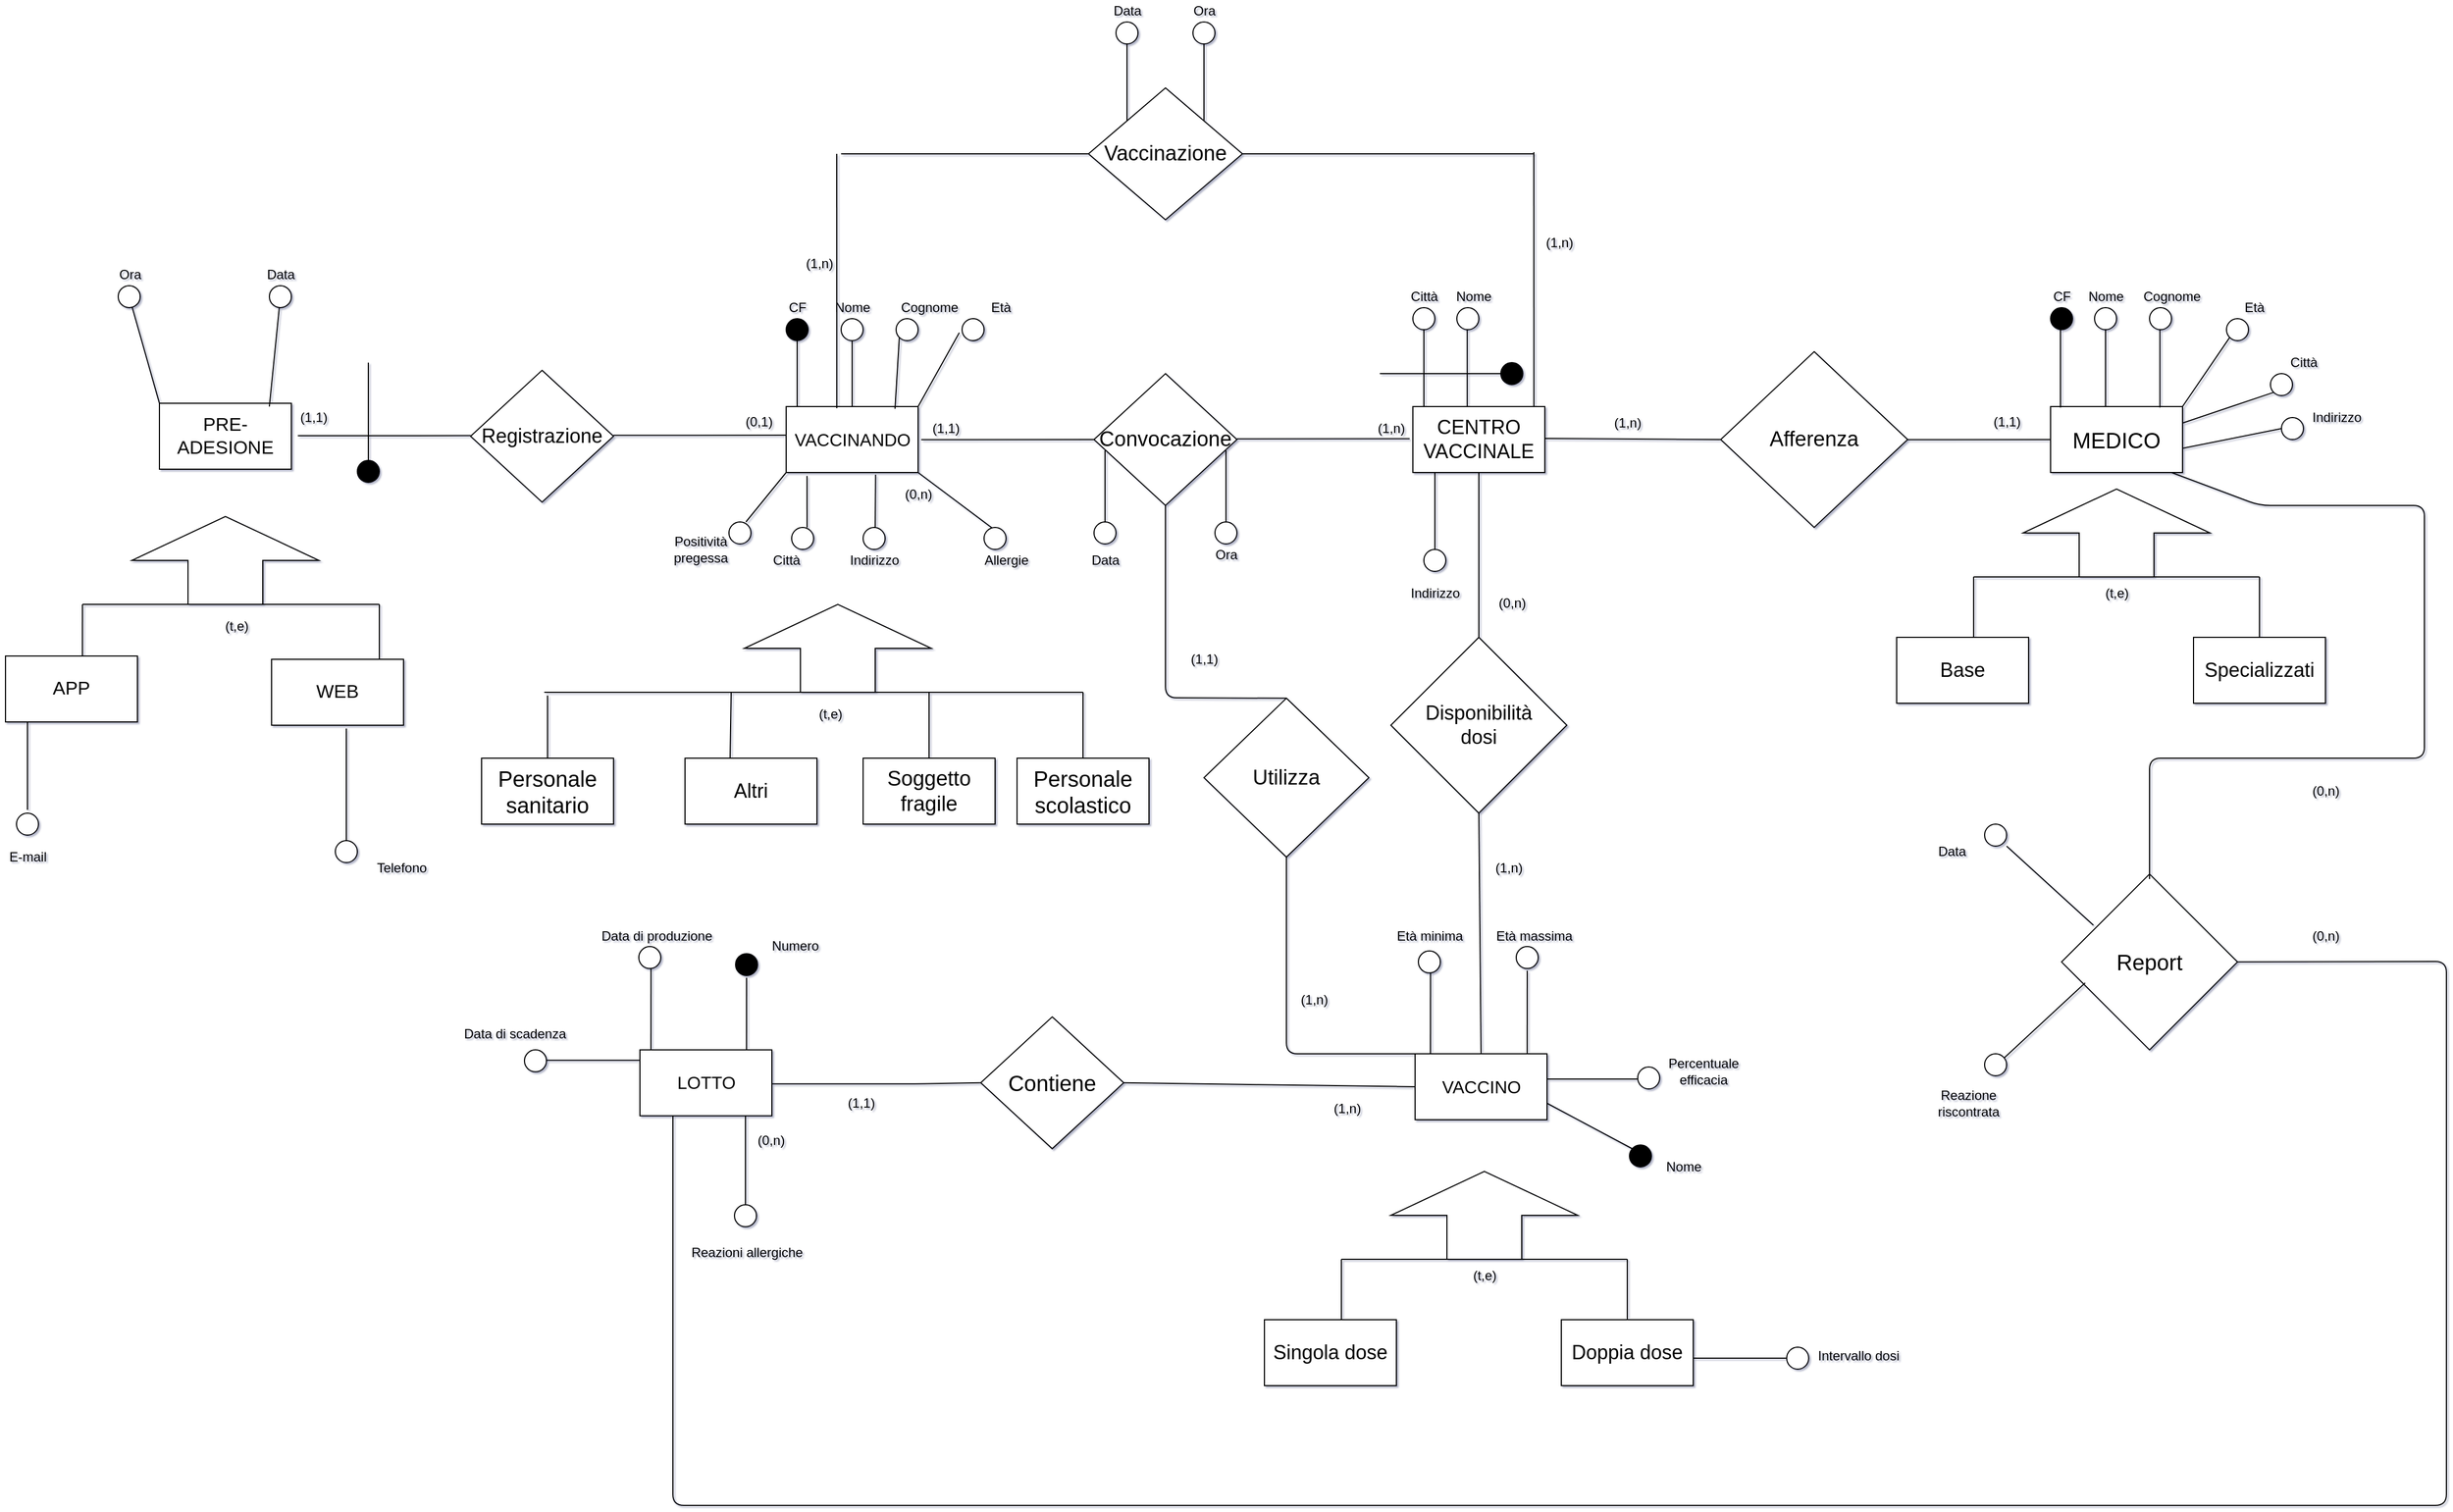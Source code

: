 <mxfile version="14.9.8" type="github">
  <diagram id="3u40vcGfyuTVciJH6JJ8" name="Page-1">
    <mxGraphModel dx="2136" dy="1320" grid="1" gridSize="10" guides="1" tooltips="1" connect="1" arrows="1" fold="1" page="0" pageScale="1" pageWidth="1100" pageHeight="850" math="0" shadow="1">
      <root>
        <mxCell id="0" />
        <mxCell id="1" parent="0" />
        <mxCell id="E-p27HLasORwlTllJsZY-1" value="" style="rounded=0;whiteSpace=wrap;html=1;" parent="1" vertex="1">
          <mxGeometry x="510" y="340" width="120" height="60" as="geometry" />
        </mxCell>
        <mxCell id="E-p27HLasORwlTllJsZY-2" value="VACCINANDO" style="text;html=1;resizable=0;autosize=1;align=center;verticalAlign=middle;points=[];fillColor=none;strokeColor=none;rounded=0;fontSize=16;" parent="1" vertex="1">
          <mxGeometry x="510" y="360" width="120" height="20" as="geometry" />
        </mxCell>
        <mxCell id="0F26rQ8Cb6kZ93_CO29N-5" value="" style="ellipse;whiteSpace=wrap;html=1;aspect=fixed;strokeWidth=1;fillColor=#000000;" parent="1" vertex="1">
          <mxGeometry x="510" y="260" width="20" height="20" as="geometry" />
        </mxCell>
        <mxCell id="0F26rQ8Cb6kZ93_CO29N-6" value="" style="endArrow=none;html=1;" parent="1" edge="1">
          <mxGeometry width="50" height="50" relative="1" as="geometry">
            <mxPoint x="520" y="340" as="sourcePoint" />
            <mxPoint x="520" y="280" as="targetPoint" />
          </mxGeometry>
        </mxCell>
        <mxCell id="0F26rQ8Cb6kZ93_CO29N-8" value="&lt;div&gt;CF&lt;/div&gt;" style="text;html=1;align=center;verticalAlign=middle;resizable=0;points=[];autosize=1;strokeColor=none;" parent="1" vertex="1">
          <mxGeometry x="505" y="240" width="30" height="20" as="geometry" />
        </mxCell>
        <mxCell id="0F26rQ8Cb6kZ93_CO29N-9" value="" style="ellipse;whiteSpace=wrap;html=1;aspect=fixed;strokeWidth=1;" parent="1" vertex="1">
          <mxGeometry x="560" y="260" width="20" height="20" as="geometry" />
        </mxCell>
        <mxCell id="0F26rQ8Cb6kZ93_CO29N-10" value="" style="endArrow=none;html=1;entryX=0.5;entryY=1;entryDx=0;entryDy=0;exitX=0.5;exitY=0;exitDx=0;exitDy=0;" parent="1" source="E-p27HLasORwlTllJsZY-1" target="0F26rQ8Cb6kZ93_CO29N-9" edge="1">
          <mxGeometry width="50" height="50" relative="1" as="geometry">
            <mxPoint x="920" y="430" as="sourcePoint" />
            <mxPoint x="970" y="380" as="targetPoint" />
          </mxGeometry>
        </mxCell>
        <mxCell id="0F26rQ8Cb6kZ93_CO29N-11" value="Nome" style="text;html=1;align=center;verticalAlign=middle;resizable=0;points=[];autosize=1;strokeColor=none;" parent="1" vertex="1">
          <mxGeometry x="545" y="240" width="50" height="20" as="geometry" />
        </mxCell>
        <mxCell id="0F26rQ8Cb6kZ93_CO29N-13" value="" style="ellipse;whiteSpace=wrap;html=1;aspect=fixed;strokeWidth=1;" parent="1" vertex="1">
          <mxGeometry x="610" y="260" width="20" height="20" as="geometry" />
        </mxCell>
        <mxCell id="0F26rQ8Cb6kZ93_CO29N-14" value="" style="ellipse;whiteSpace=wrap;html=1;aspect=fixed;strokeWidth=1;" parent="1" vertex="1">
          <mxGeometry x="670" y="260" width="20" height="20" as="geometry" />
        </mxCell>
        <mxCell id="0F26rQ8Cb6kZ93_CO29N-15" value="" style="endArrow=none;html=1;entryX=0;entryY=1;entryDx=0;entryDy=0;exitX=0.825;exitY=0.033;exitDx=0;exitDy=0;exitPerimeter=0;" parent="1" source="E-p27HLasORwlTllJsZY-1" target="0F26rQ8Cb6kZ93_CO29N-13" edge="1">
          <mxGeometry width="50" height="50" relative="1" as="geometry">
            <mxPoint x="580" y="350" as="sourcePoint" />
            <mxPoint x="580" y="290" as="targetPoint" />
            <Array as="points" />
          </mxGeometry>
        </mxCell>
        <mxCell id="0F26rQ8Cb6kZ93_CO29N-16" value="" style="endArrow=none;html=1;exitX=1.021;exitY=-0.135;exitDx=0;exitDy=0;exitPerimeter=0;" parent="1" edge="1">
          <mxGeometry width="50" height="50" relative="1" as="geometry">
            <mxPoint x="630" y="340.0" as="sourcePoint" />
            <mxPoint x="667.48" y="272.7" as="targetPoint" />
          </mxGeometry>
        </mxCell>
        <mxCell id="0F26rQ8Cb6kZ93_CO29N-17" value="Cognome" style="text;html=1;align=center;verticalAlign=middle;resizable=0;points=[];autosize=1;strokeColor=none;" parent="1" vertex="1">
          <mxGeometry x="605" y="240" width="70" height="20" as="geometry" />
        </mxCell>
        <mxCell id="0F26rQ8Cb6kZ93_CO29N-18" value="Età" style="text;html=1;align=center;verticalAlign=middle;resizable=0;points=[];autosize=1;strokeColor=none;" parent="1" vertex="1">
          <mxGeometry x="690" y="240" width="30" height="20" as="geometry" />
        </mxCell>
        <mxCell id="0F26rQ8Cb6kZ93_CO29N-19" value="" style="endArrow=none;html=1;exitX=1;exitY=1;exitDx=0;exitDy=0;entryX=1;entryY=0.5;entryDx=0;entryDy=0;" parent="1" source="E-p27HLasORwlTllJsZY-1" target="0F26rQ8Cb6kZ93_CO29N-20" edge="1">
          <mxGeometry width="50" height="50" relative="1" as="geometry">
            <mxPoint x="642.52" y="367.3" as="sourcePoint" />
            <mxPoint x="700" y="400" as="targetPoint" />
          </mxGeometry>
        </mxCell>
        <mxCell id="0F26rQ8Cb6kZ93_CO29N-20" value="" style="ellipse;whiteSpace=wrap;html=1;aspect=fixed;strokeWidth=1;" parent="1" vertex="1">
          <mxGeometry x="690" y="450" width="20" height="20" as="geometry" />
        </mxCell>
        <mxCell id="0F26rQ8Cb6kZ93_CO29N-21" value="&lt;div&gt;Allergie&lt;/div&gt;" style="text;html=1;align=center;verticalAlign=middle;resizable=0;points=[];autosize=1;strokeColor=none;" parent="1" vertex="1">
          <mxGeometry x="680" y="470" width="60" height="20" as="geometry" />
        </mxCell>
        <mxCell id="0F26rQ8Cb6kZ93_CO29N-22" value="(0,n)" style="text;html=1;align=center;verticalAlign=middle;resizable=0;points=[];autosize=1;strokeColor=none;" parent="1" vertex="1">
          <mxGeometry x="610" y="410" width="40" height="20" as="geometry" />
        </mxCell>
        <mxCell id="0F26rQ8Cb6kZ93_CO29N-24" value="" style="endArrow=none;html=1;exitX=0.678;exitY=1.033;exitDx=0;exitDy=0;exitPerimeter=0;" parent="1" source="E-p27HLasORwlTllJsZY-1" edge="1">
          <mxGeometry width="50" height="50" relative="1" as="geometry">
            <mxPoint x="640" y="410" as="sourcePoint" />
            <mxPoint x="591" y="450" as="targetPoint" />
          </mxGeometry>
        </mxCell>
        <mxCell id="0F26rQ8Cb6kZ93_CO29N-25" value="" style="endArrow=none;html=1;exitX=0.158;exitY=1.053;exitDx=0;exitDy=0;exitPerimeter=0;" parent="1" source="E-p27HLasORwlTllJsZY-1" edge="1">
          <mxGeometry width="50" height="50" relative="1" as="geometry">
            <mxPoint x="650" y="420" as="sourcePoint" />
            <mxPoint x="529" y="450" as="targetPoint" />
          </mxGeometry>
        </mxCell>
        <mxCell id="0F26rQ8Cb6kZ93_CO29N-26" value="" style="ellipse;whiteSpace=wrap;html=1;aspect=fixed;strokeWidth=1;" parent="1" vertex="1">
          <mxGeometry x="580" y="450" width="20" height="20" as="geometry" />
        </mxCell>
        <mxCell id="0F26rQ8Cb6kZ93_CO29N-27" value="" style="ellipse;whiteSpace=wrap;html=1;aspect=fixed;strokeWidth=1;" parent="1" vertex="1">
          <mxGeometry x="515" y="450" width="20" height="20" as="geometry" />
        </mxCell>
        <mxCell id="0F26rQ8Cb6kZ93_CO29N-28" value="Indirizzo" style="text;html=1;align=center;verticalAlign=middle;resizable=0;points=[];autosize=1;strokeColor=none;" parent="1" vertex="1">
          <mxGeometry x="560" y="470" width="60" height="20" as="geometry" />
        </mxCell>
        <mxCell id="0F26rQ8Cb6kZ93_CO29N-29" value="Città" style="text;html=1;align=center;verticalAlign=middle;resizable=0;points=[];autosize=1;strokeColor=none;" parent="1" vertex="1">
          <mxGeometry x="490" y="470" width="40" height="20" as="geometry" />
        </mxCell>
        <mxCell id="0F26rQ8Cb6kZ93_CO29N-31" value="" style="endArrow=none;html=1;exitX=1.024;exitY=0.507;exitDx=0;exitDy=0;exitPerimeter=0;" parent="1" source="E-p27HLasORwlTllJsZY-2" edge="1">
          <mxGeometry width="50" height="50" relative="1" as="geometry">
            <mxPoint x="850" y="480" as="sourcePoint" />
            <mxPoint x="790" y="370" as="targetPoint" />
          </mxGeometry>
        </mxCell>
        <mxCell id="0F26rQ8Cb6kZ93_CO29N-32" value="&lt;font style=&quot;font-size: 19px&quot;&gt;Convocazione&lt;/font&gt;" style="rhombus;whiteSpace=wrap;html=1;strokeWidth=1;fillColor=#FFFFFF;" parent="1" vertex="1">
          <mxGeometry x="790" y="310" width="130" height="120" as="geometry" />
        </mxCell>
        <mxCell id="0F26rQ8Cb6kZ93_CO29N-33" value="" style="endArrow=none;html=1;exitX=1.024;exitY=0.507;exitDx=0;exitDy=0;exitPerimeter=0;" parent="1" edge="1">
          <mxGeometry width="50" height="50" relative="1" as="geometry">
            <mxPoint x="920.0" y="369.43" as="sourcePoint" />
            <mxPoint x="1077.12" y="369.29" as="targetPoint" />
          </mxGeometry>
        </mxCell>
        <mxCell id="0F26rQ8Cb6kZ93_CO29N-34" value="&lt;font style=&quot;font-size: 18px&quot;&gt;CENTRO VACCINALE&lt;/font&gt;" style="rounded=0;whiteSpace=wrap;html=1;strokeWidth=1;fillColor=#FFFFFF;" parent="1" vertex="1">
          <mxGeometry x="1080" y="340" width="120" height="60" as="geometry" />
        </mxCell>
        <mxCell id="0F26rQ8Cb6kZ93_CO29N-39" value="" style="ellipse;whiteSpace=wrap;html=1;aspect=fixed;strokeWidth=1;" parent="1" vertex="1">
          <mxGeometry x="1080" y="250" width="20" height="20" as="geometry" />
        </mxCell>
        <mxCell id="0F26rQ8Cb6kZ93_CO29N-40" value="" style="ellipse;whiteSpace=wrap;html=1;aspect=fixed;strokeWidth=1;" parent="1" vertex="1">
          <mxGeometry x="1120" y="250" width="20" height="20" as="geometry" />
        </mxCell>
        <mxCell id="0F26rQ8Cb6kZ93_CO29N-41" value="" style="ellipse;whiteSpace=wrap;html=1;aspect=fixed;strokeWidth=1;" parent="1" vertex="1">
          <mxGeometry x="1090" y="470" width="20" height="20" as="geometry" />
        </mxCell>
        <mxCell id="0F26rQ8Cb6kZ93_CO29N-42" value="" style="endArrow=none;html=1;entryX=0;entryY=1;entryDx=0;entryDy=0;" parent="1" edge="1">
          <mxGeometry width="50" height="50" relative="1" as="geometry">
            <mxPoint x="1090" y="340" as="sourcePoint" />
            <mxPoint x="1089.999" y="270.001" as="targetPoint" />
            <Array as="points" />
          </mxGeometry>
        </mxCell>
        <mxCell id="0F26rQ8Cb6kZ93_CO29N-43" value="" style="endArrow=none;html=1;entryX=0;entryY=1;entryDx=0;entryDy=0;" parent="1" edge="1">
          <mxGeometry width="50" height="50" relative="1" as="geometry">
            <mxPoint x="1129.41" y="340" as="sourcePoint" />
            <mxPoint x="1129.409" y="270.001" as="targetPoint" />
            <Array as="points" />
          </mxGeometry>
        </mxCell>
        <mxCell id="0F26rQ8Cb6kZ93_CO29N-44" value="" style="endArrow=none;html=1;entryX=0;entryY=1;entryDx=0;entryDy=0;" parent="1" edge="1">
          <mxGeometry width="50" height="50" relative="1" as="geometry">
            <mxPoint x="1100" y="470" as="sourcePoint" />
            <mxPoint x="1099.999" y="400.001" as="targetPoint" />
            <Array as="points" />
          </mxGeometry>
        </mxCell>
        <mxCell id="0F26rQ8Cb6kZ93_CO29N-46" value="Città" style="text;html=1;align=center;verticalAlign=middle;resizable=0;points=[];autosize=1;strokeColor=none;" parent="1" vertex="1">
          <mxGeometry x="1070" y="230" width="40" height="20" as="geometry" />
        </mxCell>
        <mxCell id="0F26rQ8Cb6kZ93_CO29N-47" value="Nome" style="text;html=1;align=center;verticalAlign=middle;resizable=0;points=[];autosize=1;strokeColor=none;" parent="1" vertex="1">
          <mxGeometry x="1110" y="230" width="50" height="20" as="geometry" />
        </mxCell>
        <mxCell id="0F26rQ8Cb6kZ93_CO29N-48" value="" style="endArrow=none;html=1;" parent="1" edge="1">
          <mxGeometry width="50" height="50" relative="1" as="geometry">
            <mxPoint x="1160" y="310" as="sourcePoint" />
            <mxPoint x="1050" y="310" as="targetPoint" />
            <Array as="points" />
          </mxGeometry>
        </mxCell>
        <mxCell id="0F26rQ8Cb6kZ93_CO29N-51" value="" style="ellipse;whiteSpace=wrap;html=1;aspect=fixed;strokeWidth=1;fillColor=#000000;" parent="1" vertex="1">
          <mxGeometry x="1160" y="300" width="20" height="20" as="geometry" />
        </mxCell>
        <mxCell id="0F26rQ8Cb6kZ93_CO29N-52" value="(1,1)" style="text;html=1;align=center;verticalAlign=middle;resizable=0;points=[];autosize=1;strokeColor=none;" parent="1" vertex="1">
          <mxGeometry x="635" y="350" width="40" height="20" as="geometry" />
        </mxCell>
        <mxCell id="0F26rQ8Cb6kZ93_CO29N-53" value="(1,n)" style="text;html=1;align=center;verticalAlign=middle;resizable=0;points=[];autosize=1;strokeColor=none;" parent="1" vertex="1">
          <mxGeometry x="1040" y="350" width="40" height="20" as="geometry" />
        </mxCell>
        <mxCell id="0F26rQ8Cb6kZ93_CO29N-54" value="" style="endArrow=none;html=1;exitX=0.384;exitY=0.024;exitDx=0;exitDy=0;exitPerimeter=0;" parent="1" source="E-p27HLasORwlTllJsZY-1" edge="1">
          <mxGeometry width="50" height="50" relative="1" as="geometry">
            <mxPoint x="642.88" y="380.14" as="sourcePoint" />
            <mxPoint x="556" y="110" as="targetPoint" />
          </mxGeometry>
        </mxCell>
        <mxCell id="0F26rQ8Cb6kZ93_CO29N-55" value="" style="endArrow=none;html=1;exitX=0.384;exitY=0.024;exitDx=0;exitDy=0;exitPerimeter=0;" parent="1" edge="1">
          <mxGeometry width="50" height="50" relative="1" as="geometry">
            <mxPoint x="1190.08" y="340.0" as="sourcePoint" />
            <mxPoint x="1190" y="108.56" as="targetPoint" />
          </mxGeometry>
        </mxCell>
        <mxCell id="0F26rQ8Cb6kZ93_CO29N-56" value="" style="endArrow=none;html=1;exitX=0;exitY=0.5;exitDx=0;exitDy=0;" parent="1" source="0F26rQ8Cb6kZ93_CO29N-58" edge="1">
          <mxGeometry width="50" height="50" relative="1" as="geometry">
            <mxPoint x="780" y="110" as="sourcePoint" />
            <mxPoint x="560" y="110" as="targetPoint" />
          </mxGeometry>
        </mxCell>
        <mxCell id="0F26rQ8Cb6kZ93_CO29N-57" value="" style="endArrow=none;html=1;entryX=1;entryY=0.5;entryDx=0;entryDy=0;" parent="1" target="0F26rQ8Cb6kZ93_CO29N-58" edge="1">
          <mxGeometry width="50" height="50" relative="1" as="geometry">
            <mxPoint x="1190" y="110" as="sourcePoint" />
            <mxPoint x="950" y="110" as="targetPoint" />
          </mxGeometry>
        </mxCell>
        <mxCell id="0F26rQ8Cb6kZ93_CO29N-58" value="&lt;font style=&quot;font-size: 19px&quot;&gt;Vaccinazione&lt;/font&gt;" style="rhombus;whiteSpace=wrap;html=1;strokeWidth=1;fillColor=#FFFFFF;" parent="1" vertex="1">
          <mxGeometry x="785" y="50" width="140" height="120" as="geometry" />
        </mxCell>
        <mxCell id="0F26rQ8Cb6kZ93_CO29N-59" value="" style="endArrow=none;html=1;entryX=0;entryY=1;entryDx=0;entryDy=0;" parent="1" edge="1">
          <mxGeometry width="50" height="50" relative="1" as="geometry">
            <mxPoint x="820" y="80" as="sourcePoint" />
            <mxPoint x="819.999" y="10.001" as="targetPoint" />
            <Array as="points" />
          </mxGeometry>
        </mxCell>
        <mxCell id="0F26rQ8Cb6kZ93_CO29N-60" value="" style="endArrow=none;html=1;entryX=0;entryY=1;entryDx=0;entryDy=0;" parent="1" edge="1">
          <mxGeometry width="50" height="50" relative="1" as="geometry">
            <mxPoint x="890" y="80" as="sourcePoint" />
            <mxPoint x="889.999" y="10.001" as="targetPoint" />
            <Array as="points" />
          </mxGeometry>
        </mxCell>
        <mxCell id="0F26rQ8Cb6kZ93_CO29N-61" value="" style="endArrow=none;html=1;entryX=0;entryY=1;entryDx=0;entryDy=0;" parent="1" edge="1">
          <mxGeometry width="50" height="50" relative="1" as="geometry">
            <mxPoint x="800" y="450" as="sourcePoint" />
            <mxPoint x="799.999" y="380.001" as="targetPoint" />
            <Array as="points" />
          </mxGeometry>
        </mxCell>
        <mxCell id="0F26rQ8Cb6kZ93_CO29N-62" value="" style="endArrow=none;html=1;entryX=0;entryY=1;entryDx=0;entryDy=0;" parent="1" edge="1">
          <mxGeometry width="50" height="50" relative="1" as="geometry">
            <mxPoint x="910" y="450" as="sourcePoint" />
            <mxPoint x="909.999" y="380.001" as="targetPoint" />
            <Array as="points" />
          </mxGeometry>
        </mxCell>
        <mxCell id="0F26rQ8Cb6kZ93_CO29N-64" value="" style="endArrow=none;html=1;entryX=0.5;entryY=0;entryDx=0;entryDy=0;exitX=0.5;exitY=1;exitDx=0;exitDy=0;" parent="1" edge="1" target="0Q5PdKXwOWHh8v9eNKcm-1" source="0F26rQ8Cb6kZ93_CO29N-32">
          <mxGeometry width="50" height="50" relative="1" as="geometry">
            <mxPoint x="860" y="420" as="sourcePoint" />
            <mxPoint x="860" y="610" as="targetPoint" />
            <Array as="points">
              <mxPoint x="855" y="605" />
            </Array>
          </mxGeometry>
        </mxCell>
        <mxCell id="0F26rQ8Cb6kZ93_CO29N-66" value="" style="ellipse;whiteSpace=wrap;html=1;aspect=fixed;strokeWidth=1;" parent="1" vertex="1">
          <mxGeometry x="880" y="-10" width="20" height="20" as="geometry" />
        </mxCell>
        <mxCell id="0F26rQ8Cb6kZ93_CO29N-67" value="" style="ellipse;whiteSpace=wrap;html=1;aspect=fixed;strokeWidth=1;" parent="1" vertex="1">
          <mxGeometry x="810" y="-10" width="20" height="20" as="geometry" />
        </mxCell>
        <mxCell id="0F26rQ8Cb6kZ93_CO29N-69" value="" style="ellipse;whiteSpace=wrap;html=1;aspect=fixed;strokeWidth=1;" parent="1" vertex="1">
          <mxGeometry x="900" y="445" width="20" height="20" as="geometry" />
        </mxCell>
        <mxCell id="0F26rQ8Cb6kZ93_CO29N-70" value="" style="ellipse;whiteSpace=wrap;html=1;aspect=fixed;strokeWidth=1;" parent="1" vertex="1">
          <mxGeometry x="790" y="445" width="20" height="20" as="geometry" />
        </mxCell>
        <mxCell id="0F26rQ8Cb6kZ93_CO29N-71" value="Data" style="text;html=1;align=center;verticalAlign=middle;resizable=0;points=[];autosize=1;strokeColor=none;" parent="1" vertex="1">
          <mxGeometry x="800" y="-30" width="40" height="20" as="geometry" />
        </mxCell>
        <mxCell id="0F26rQ8Cb6kZ93_CO29N-72" value="Data" style="text;html=1;align=center;verticalAlign=middle;resizable=0;points=[];autosize=1;strokeColor=none;" parent="1" vertex="1">
          <mxGeometry x="780" y="470" width="40" height="20" as="geometry" />
        </mxCell>
        <mxCell id="0F26rQ8Cb6kZ93_CO29N-73" value="Ora" style="text;html=1;align=center;verticalAlign=middle;resizable=0;points=[];autosize=1;strokeColor=none;" parent="1" vertex="1">
          <mxGeometry x="890" y="465" width="40" height="20" as="geometry" />
        </mxCell>
        <mxCell id="0F26rQ8Cb6kZ93_CO29N-75" value="Ora" style="text;html=1;align=center;verticalAlign=middle;resizable=0;points=[];autosize=1;strokeColor=none;" parent="1" vertex="1">
          <mxGeometry x="870" y="-30" width="40" height="20" as="geometry" />
        </mxCell>
        <mxCell id="0F26rQ8Cb6kZ93_CO29N-76" value="Indirizzo" style="text;html=1;align=center;verticalAlign=middle;resizable=0;points=[];autosize=1;strokeColor=none;" parent="1" vertex="1">
          <mxGeometry x="1070" y="500" width="60" height="20" as="geometry" />
        </mxCell>
        <mxCell id="0F26rQ8Cb6kZ93_CO29N-77" value="" style="endArrow=none;html=1;exitX=1.024;exitY=0.507;exitDx=0;exitDy=0;exitPerimeter=0;entryX=0;entryY=0.5;entryDx=0;entryDy=0;" parent="1" target="0F26rQ8Cb6kZ93_CO29N-79" edge="1">
          <mxGeometry width="50" height="50" relative="1" as="geometry">
            <mxPoint x="1200" y="368.96" as="sourcePoint" />
            <mxPoint x="1357.12" y="368.82" as="targetPoint" />
          </mxGeometry>
        </mxCell>
        <mxCell id="0F26rQ8Cb6kZ93_CO29N-78" value="&lt;div style=&quot;font-size: 18px&quot;&gt;&lt;font style=&quot;font-size: 18px&quot;&gt;Disponibilità &lt;br&gt;&lt;/font&gt;&lt;/div&gt;&lt;div style=&quot;font-size: 18px&quot;&gt;&lt;font style=&quot;font-size: 18px&quot;&gt;dosi&lt;/font&gt;&lt;/div&gt;" style="rhombus;whiteSpace=wrap;html=1;strokeWidth=1;fillColor=#FFFFFF;" parent="1" vertex="1">
          <mxGeometry x="1060" y="550" width="160" height="160" as="geometry" />
        </mxCell>
        <mxCell id="0F26rQ8Cb6kZ93_CO29N-79" value="&lt;font style=&quot;font-size: 19px&quot;&gt;Afferenza&lt;/font&gt;" style="rhombus;whiteSpace=wrap;html=1;strokeWidth=1;fillColor=#FFFFFF;" parent="1" vertex="1">
          <mxGeometry x="1360" y="290" width="170" height="160" as="geometry" />
        </mxCell>
        <mxCell id="0F26rQ8Cb6kZ93_CO29N-80" value="" style="endArrow=none;html=1;exitX=1.024;exitY=0.507;exitDx=0;exitDy=0;exitPerimeter=0;" parent="1" edge="1">
          <mxGeometry width="50" height="50" relative="1" as="geometry">
            <mxPoint x="1530" y="370.14" as="sourcePoint" />
            <mxPoint x="1687.12" y="370.0" as="targetPoint" />
          </mxGeometry>
        </mxCell>
        <mxCell id="0F26rQ8Cb6kZ93_CO29N-81" value="&lt;blockquote style=&quot;font-size: 20px&quot;&gt;MEDICO&lt;/blockquote&gt;" style="whiteSpace=wrap;html=1;strokeWidth=1;fillColor=#FFFFFF;" parent="1" vertex="1">
          <mxGeometry x="1660" y="340" width="120" height="60" as="geometry" />
        </mxCell>
        <mxCell id="0F26rQ8Cb6kZ93_CO29N-82" value="" style="endArrow=none;html=1;exitX=0.075;exitY=0.014;exitDx=0;exitDy=0;exitPerimeter=0;" parent="1" source="0F26rQ8Cb6kZ93_CO29N-81" edge="1">
          <mxGeometry width="50" height="50" relative="1" as="geometry">
            <mxPoint x="1750" y="280" as="sourcePoint" />
            <mxPoint x="1669" y="270" as="targetPoint" />
            <Array as="points" />
          </mxGeometry>
        </mxCell>
        <mxCell id="0F26rQ8Cb6kZ93_CO29N-83" value="" style="ellipse;whiteSpace=wrap;html=1;aspect=fixed;strokeWidth=1;fillColor=#000000;" parent="1" vertex="1">
          <mxGeometry x="1660" y="250" width="20" height="20" as="geometry" />
        </mxCell>
        <mxCell id="0F26rQ8Cb6kZ93_CO29N-84" value="CF" style="text;html=1;align=center;verticalAlign=middle;resizable=0;points=[];autosize=1;strokeColor=none;" parent="1" vertex="1">
          <mxGeometry x="1655" y="230" width="30" height="20" as="geometry" />
        </mxCell>
        <mxCell id="0F26rQ8Cb6kZ93_CO29N-85" value="" style="endArrow=none;html=1;exitX=0.075;exitY=0.014;exitDx=0;exitDy=0;exitPerimeter=0;" parent="1" edge="1">
          <mxGeometry width="50" height="50" relative="1" as="geometry">
            <mxPoint x="1710" y="340.0" as="sourcePoint" />
            <mxPoint x="1710" y="269.16" as="targetPoint" />
            <Array as="points" />
          </mxGeometry>
        </mxCell>
        <mxCell id="0F26rQ8Cb6kZ93_CO29N-87" value="" style="ellipse;whiteSpace=wrap;html=1;aspect=fixed;strokeWidth=1;" parent="1" vertex="1">
          <mxGeometry x="1700" y="250" width="20" height="20" as="geometry" />
        </mxCell>
        <mxCell id="0F26rQ8Cb6kZ93_CO29N-88" value="" style="ellipse;whiteSpace=wrap;html=1;aspect=fixed;strokeWidth=1;" parent="1" vertex="1">
          <mxGeometry x="1750" y="250" width="20" height="20" as="geometry" />
        </mxCell>
        <mxCell id="0F26rQ8Cb6kZ93_CO29N-89" value="" style="ellipse;whiteSpace=wrap;html=1;aspect=fixed;strokeWidth=1;" parent="1" vertex="1">
          <mxGeometry x="1820" y="260" width="20" height="20" as="geometry" />
        </mxCell>
        <mxCell id="0F26rQ8Cb6kZ93_CO29N-90" value="" style="ellipse;whiteSpace=wrap;html=1;aspect=fixed;strokeWidth=1;" parent="1" vertex="1">
          <mxGeometry x="1860" y="310" width="20" height="20" as="geometry" />
        </mxCell>
        <mxCell id="0F26rQ8Cb6kZ93_CO29N-91" value="" style="ellipse;whiteSpace=wrap;html=1;aspect=fixed;strokeWidth=1;" parent="1" vertex="1">
          <mxGeometry x="1870" y="350" width="20" height="20" as="geometry" />
        </mxCell>
        <mxCell id="0F26rQ8Cb6kZ93_CO29N-92" value="" style="endArrow=none;html=1;exitX=0.075;exitY=0.014;exitDx=0;exitDy=0;exitPerimeter=0;" parent="1" edge="1">
          <mxGeometry width="50" height="50" relative="1" as="geometry">
            <mxPoint x="1759.41" y="340.84" as="sourcePoint" />
            <mxPoint x="1759.41" y="270.0" as="targetPoint" />
            <Array as="points" />
          </mxGeometry>
        </mxCell>
        <mxCell id="0F26rQ8Cb6kZ93_CO29N-93" value="" style="endArrow=none;html=1;exitX=1;exitY=0;exitDx=0;exitDy=0;entryX=0;entryY=1;entryDx=0;entryDy=0;" parent="1" source="0F26rQ8Cb6kZ93_CO29N-81" target="0F26rQ8Cb6kZ93_CO29N-89" edge="1">
          <mxGeometry width="50" height="50" relative="1" as="geometry">
            <mxPoint x="1730" y="360" as="sourcePoint" />
            <mxPoint x="1730" y="289.16" as="targetPoint" />
            <Array as="points" />
          </mxGeometry>
        </mxCell>
        <mxCell id="0F26rQ8Cb6kZ93_CO29N-94" value="" style="endArrow=none;html=1;exitX=1;exitY=0.25;exitDx=0;exitDy=0;entryX=0;entryY=1;entryDx=0;entryDy=0;" parent="1" source="0F26rQ8Cb6kZ93_CO29N-81" target="0F26rQ8Cb6kZ93_CO29N-90" edge="1">
          <mxGeometry width="50" height="50" relative="1" as="geometry">
            <mxPoint x="1740" y="370" as="sourcePoint" />
            <mxPoint x="1740" y="299.16" as="targetPoint" />
            <Array as="points" />
          </mxGeometry>
        </mxCell>
        <mxCell id="0F26rQ8Cb6kZ93_CO29N-95" value="" style="endArrow=none;html=1;entryX=0;entryY=0.5;entryDx=0;entryDy=0;" parent="1" target="0F26rQ8Cb6kZ93_CO29N-91" edge="1">
          <mxGeometry width="50" height="50" relative="1" as="geometry">
            <mxPoint x="1780" y="378" as="sourcePoint" />
            <mxPoint x="1750" y="309.16" as="targetPoint" />
            <Array as="points" />
          </mxGeometry>
        </mxCell>
        <mxCell id="0F26rQ8Cb6kZ93_CO29N-97" value="Nome" style="text;html=1;align=center;verticalAlign=middle;resizable=0;points=[];autosize=1;strokeColor=none;" parent="1" vertex="1">
          <mxGeometry x="1685" y="230" width="50" height="20" as="geometry" />
        </mxCell>
        <mxCell id="0F26rQ8Cb6kZ93_CO29N-98" value="Cognome" style="text;html=1;align=center;verticalAlign=middle;resizable=0;points=[];autosize=1;strokeColor=none;" parent="1" vertex="1">
          <mxGeometry x="1735" y="230" width="70" height="20" as="geometry" />
        </mxCell>
        <mxCell id="0F26rQ8Cb6kZ93_CO29N-99" value="Età" style="text;html=1;align=center;verticalAlign=middle;resizable=0;points=[];autosize=1;strokeColor=none;" parent="1" vertex="1">
          <mxGeometry x="1830" y="240" width="30" height="20" as="geometry" />
        </mxCell>
        <mxCell id="0F26rQ8Cb6kZ93_CO29N-101" value="Città" style="text;html=1;align=center;verticalAlign=middle;resizable=0;points=[];autosize=1;strokeColor=none;" parent="1" vertex="1">
          <mxGeometry x="1870" y="290" width="40" height="20" as="geometry" />
        </mxCell>
        <mxCell id="0F26rQ8Cb6kZ93_CO29N-102" value="Indirizzo" style="text;html=1;align=center;verticalAlign=middle;resizable=0;points=[];autosize=1;strokeColor=none;" parent="1" vertex="1">
          <mxGeometry x="1890" y="340" width="60" height="20" as="geometry" />
        </mxCell>
        <mxCell id="0F26rQ8Cb6kZ93_CO29N-104" value="" style="html=1;shadow=0;dashed=0;align=center;verticalAlign=middle;shape=mxgraph.arrows2.arrow;dy=0.6;dx=40;direction=north;notch=0;strokeWidth=1;fillColor=#FFFFFF;" parent="1" vertex="1">
          <mxGeometry x="1635" y="415" width="170" height="80" as="geometry" />
        </mxCell>
        <mxCell id="0F26rQ8Cb6kZ93_CO29N-105" value="(t,e)" style="text;html=1;align=center;verticalAlign=middle;resizable=0;points=[];autosize=1;strokeColor=none;" parent="1" vertex="1">
          <mxGeometry x="1700" y="500" width="40" height="20" as="geometry" />
        </mxCell>
        <mxCell id="0F26rQ8Cb6kZ93_CO29N-106" value="" style="endArrow=none;html=1;" parent="1" edge="1">
          <mxGeometry width="50" height="50" relative="1" as="geometry">
            <mxPoint x="1590" y="495" as="sourcePoint" />
            <mxPoint x="1850" y="495" as="targetPoint" />
          </mxGeometry>
        </mxCell>
        <mxCell id="0F26rQ8Cb6kZ93_CO29N-107" value="" style="endArrow=none;html=1;" parent="1" edge="1">
          <mxGeometry width="50" height="50" relative="1" as="geometry">
            <mxPoint x="1590" y="570" as="sourcePoint" />
            <mxPoint x="1590" y="495" as="targetPoint" />
          </mxGeometry>
        </mxCell>
        <mxCell id="0F26rQ8Cb6kZ93_CO29N-108" value="" style="endArrow=none;html=1;" parent="1" edge="1">
          <mxGeometry width="50" height="50" relative="1" as="geometry">
            <mxPoint x="1850" y="580" as="sourcePoint" />
            <mxPoint x="1850" y="495" as="targetPoint" />
          </mxGeometry>
        </mxCell>
        <mxCell id="0F26rQ8Cb6kZ93_CO29N-109" value="&lt;font style=&quot;font-size: 18px&quot;&gt;Base&lt;/font&gt;" style="whiteSpace=wrap;html=1;strokeWidth=1;fillColor=#FFFFFF;" parent="1" vertex="1">
          <mxGeometry x="1520" y="550" width="120" height="60" as="geometry" />
        </mxCell>
        <mxCell id="0F26rQ8Cb6kZ93_CO29N-110" value="&lt;font style=&quot;font-size: 18px&quot;&gt;Specializzati&lt;/font&gt;" style="whiteSpace=wrap;html=1;strokeWidth=1;fillColor=#FFFFFF;" parent="1" vertex="1">
          <mxGeometry x="1790" y="550" width="120" height="60" as="geometry" />
        </mxCell>
        <mxCell id="0F26rQ8Cb6kZ93_CO29N-111" value="" style="endArrow=none;html=1;exitX=0.5;exitY=1;exitDx=0;exitDy=0;entryX=0.5;entryY=0;entryDx=0;entryDy=0;" parent="1" source="0F26rQ8Cb6kZ93_CO29N-34" target="0F26rQ8Cb6kZ93_CO29N-78" edge="1">
          <mxGeometry width="50" height="50" relative="1" as="geometry">
            <mxPoint x="1150" y="479.55" as="sourcePoint" />
            <mxPoint x="1307.12" y="479.41" as="targetPoint" />
          </mxGeometry>
        </mxCell>
        <mxCell id="0F26rQ8Cb6kZ93_CO29N-112" value="" style="endArrow=none;html=1;exitX=0.5;exitY=1;exitDx=0;exitDy=0;entryX=0.5;entryY=0;entryDx=0;entryDy=0;" parent="1" target="0F26rQ8Cb6kZ93_CO29N-166" edge="1">
          <mxGeometry width="50" height="50" relative="1" as="geometry">
            <mxPoint x="1140" y="710" as="sourcePoint" />
            <mxPoint x="1140" y="860" as="targetPoint" />
          </mxGeometry>
        </mxCell>
        <mxCell id="0F26rQ8Cb6kZ93_CO29N-114" value="" style="html=1;shadow=0;dashed=0;align=center;verticalAlign=middle;shape=mxgraph.arrows2.arrow;dy=0.6;dx=40;direction=north;notch=0;strokeWidth=1;fillColor=#FFFFFF;" parent="1" vertex="1">
          <mxGeometry x="1060" y="1036" width="170" height="80" as="geometry" />
        </mxCell>
        <mxCell id="0F26rQ8Cb6kZ93_CO29N-115" value="(t,e)" style="text;html=1;align=center;verticalAlign=middle;resizable=0;points=[];autosize=1;strokeColor=none;" parent="1" vertex="1">
          <mxGeometry x="1125" y="1121" width="40" height="20" as="geometry" />
        </mxCell>
        <mxCell id="0F26rQ8Cb6kZ93_CO29N-116" value="" style="endArrow=none;html=1;" parent="1" edge="1">
          <mxGeometry width="50" height="50" relative="1" as="geometry">
            <mxPoint x="1015" y="1116" as="sourcePoint" />
            <mxPoint x="1275" y="1116" as="targetPoint" />
          </mxGeometry>
        </mxCell>
        <mxCell id="0F26rQ8Cb6kZ93_CO29N-117" value="" style="endArrow=none;html=1;" parent="1" edge="1">
          <mxGeometry width="50" height="50" relative="1" as="geometry">
            <mxPoint x="1015" y="1191" as="sourcePoint" />
            <mxPoint x="1015" y="1116" as="targetPoint" />
          </mxGeometry>
        </mxCell>
        <mxCell id="0F26rQ8Cb6kZ93_CO29N-118" value="" style="endArrow=none;html=1;" parent="1" edge="1">
          <mxGeometry width="50" height="50" relative="1" as="geometry">
            <mxPoint x="1275" y="1201" as="sourcePoint" />
            <mxPoint x="1275" y="1116" as="targetPoint" />
          </mxGeometry>
        </mxCell>
        <mxCell id="0F26rQ8Cb6kZ93_CO29N-119" value="&lt;font style=&quot;font-size: 18px&quot;&gt;Singola dose&lt;/font&gt;" style="whiteSpace=wrap;html=1;strokeWidth=1;fillColor=#FFFFFF;" parent="1" vertex="1">
          <mxGeometry x="945" y="1171" width="120" height="60" as="geometry" />
        </mxCell>
        <mxCell id="0F26rQ8Cb6kZ93_CO29N-120" value="&lt;font style=&quot;font-size: 18px&quot;&gt;Doppia dose&lt;/font&gt;" style="whiteSpace=wrap;html=1;strokeWidth=1;fillColor=#FFFFFF;" parent="1" vertex="1">
          <mxGeometry x="1215" y="1171" width="120" height="60" as="geometry" />
        </mxCell>
        <mxCell id="0F26rQ8Cb6kZ93_CO29N-121" value="" style="endArrow=none;html=1;" parent="1" edge="1">
          <mxGeometry width="50" height="50" relative="1" as="geometry">
            <mxPoint x="1335" y="1206" as="sourcePoint" />
            <mxPoint x="1420" y="1206" as="targetPoint" />
          </mxGeometry>
        </mxCell>
        <mxCell id="0F26rQ8Cb6kZ93_CO29N-122" value="" style="ellipse;whiteSpace=wrap;html=1;aspect=fixed;strokeWidth=1;" parent="1" vertex="1">
          <mxGeometry x="1420" y="1196" width="20" height="20" as="geometry" />
        </mxCell>
        <mxCell id="0F26rQ8Cb6kZ93_CO29N-123" value="&lt;div&gt;Intervallo dosi&lt;/div&gt;&lt;div&gt;&lt;br&gt;&lt;/div&gt;" style="text;html=1;align=center;verticalAlign=middle;resizable=0;points=[];autosize=1;strokeColor=none;" parent="1" vertex="1">
          <mxGeometry x="1440" y="1196" width="90" height="30" as="geometry" />
        </mxCell>
        <mxCell id="0F26rQ8Cb6kZ93_CO29N-124" value="(1,n)" style="text;html=1;align=center;verticalAlign=middle;resizable=0;points=[];autosize=1;strokeColor=none;" parent="1" vertex="1">
          <mxGeometry x="1257.5" y="346" width="35" height="18" as="geometry" />
        </mxCell>
        <mxCell id="0F26rQ8Cb6kZ93_CO29N-125" value="(0,n)" style="text;html=1;align=center;verticalAlign=middle;resizable=0;points=[];autosize=1;strokeColor=none;" parent="1" vertex="1">
          <mxGeometry x="1152" y="510" width="35" height="18" as="geometry" />
        </mxCell>
        <mxCell id="0F26rQ8Cb6kZ93_CO29N-126" value="(1,1)" style="text;html=1;align=center;verticalAlign=middle;resizable=0;points=[];autosize=1;strokeColor=none;" parent="1" vertex="1">
          <mxGeometry x="1600" y="344" width="40" height="20" as="geometry" />
        </mxCell>
        <mxCell id="0F26rQ8Cb6kZ93_CO29N-128" value="" style="endArrow=none;html=1;" parent="1" edge="1">
          <mxGeometry width="50" height="50" relative="1" as="geometry">
            <mxPoint x="1202" y="952" as="sourcePoint" />
            <mxPoint x="1287" y="952" as="targetPoint" />
          </mxGeometry>
        </mxCell>
        <mxCell id="0F26rQ8Cb6kZ93_CO29N-129" value="" style="endArrow=none;html=1;entryX=0.721;entryY=-0.003;entryDx=0;entryDy=0;entryPerimeter=0;" parent="1" edge="1">
          <mxGeometry width="50" height="50" relative="1" as="geometry">
            <mxPoint x="1184" y="853.42" as="sourcePoint" />
            <mxPoint x="1183.935" y="929.0" as="targetPoint" />
          </mxGeometry>
        </mxCell>
        <mxCell id="0F26rQ8Cb6kZ93_CO29N-130" value="" style="endArrow=none;html=1;entryX=0.721;entryY=-0.003;entryDx=0;entryDy=0;entryPerimeter=0;" parent="1" edge="1">
          <mxGeometry width="50" height="50" relative="1" as="geometry">
            <mxPoint x="1096.07" y="853.84" as="sourcePoint" />
            <mxPoint x="1096.005" y="929.42" as="targetPoint" />
          </mxGeometry>
        </mxCell>
        <mxCell id="0F26rQ8Cb6kZ93_CO29N-131" value="" style="ellipse;whiteSpace=wrap;html=1;aspect=fixed;strokeWidth=1;" parent="1" vertex="1">
          <mxGeometry x="1174" y="831.42" width="20" height="20" as="geometry" />
        </mxCell>
        <mxCell id="0F26rQ8Cb6kZ93_CO29N-133" value="" style="ellipse;whiteSpace=wrap;html=1;aspect=fixed;strokeWidth=1;" parent="1" vertex="1">
          <mxGeometry x="1085" y="835.42" width="20" height="20" as="geometry" />
        </mxCell>
        <mxCell id="0F26rQ8Cb6kZ93_CO29N-134" value="Età minima" style="text;html=1;align=center;verticalAlign=middle;resizable=0;points=[];autosize=1;strokeColor=none;" parent="1" vertex="1">
          <mxGeometry x="1060" y="813.42" width="70" height="18" as="geometry" />
        </mxCell>
        <mxCell id="0F26rQ8Cb6kZ93_CO29N-135" value="&lt;div&gt;Età massima&lt;/div&gt;&lt;div&gt;&lt;br&gt;&lt;/div&gt;" style="text;html=1;align=center;verticalAlign=middle;resizable=0;points=[];autosize=1;strokeColor=none;" parent="1" vertex="1">
          <mxGeometry x="1150" y="813.42" width="79" height="32" as="geometry" />
        </mxCell>
        <mxCell id="0F26rQ8Cb6kZ93_CO29N-136" value="" style="ellipse;whiteSpace=wrap;html=1;aspect=fixed;strokeWidth=1;" parent="1" vertex="1">
          <mxGeometry x="1284.5" y="941" width="20" height="20" as="geometry" />
        </mxCell>
        <mxCell id="0F26rQ8Cb6kZ93_CO29N-137" value="&lt;div&gt;Percentuale &lt;br&gt;&lt;/div&gt;&lt;div&gt;efficacia&lt;/div&gt;" style="text;html=1;align=center;verticalAlign=middle;resizable=0;points=[];autosize=1;strokeColor=none;" parent="1" vertex="1">
          <mxGeometry x="1306.5" y="929" width="74" height="32" as="geometry" />
        </mxCell>
        <mxCell id="0F26rQ8Cb6kZ93_CO29N-138" value="" style="endArrow=none;html=1;entryX=1;entryY=0.75;entryDx=0;entryDy=0;" parent="1" target="0F26rQ8Cb6kZ93_CO29N-166" edge="1">
          <mxGeometry width="50" height="50" relative="1" as="geometry">
            <mxPoint x="1290" y="1021" as="sourcePoint" />
            <mxPoint x="1382" y="1021.41" as="targetPoint" />
          </mxGeometry>
        </mxCell>
        <mxCell id="0F26rQ8Cb6kZ93_CO29N-139" value="" style="ellipse;whiteSpace=wrap;html=1;aspect=fixed;strokeWidth=1;fillColor=#000000;" parent="1" vertex="1">
          <mxGeometry x="1277" y="1012" width="20" height="20" as="geometry" />
        </mxCell>
        <mxCell id="0F26rQ8Cb6kZ93_CO29N-140" value="Nome" style="text;html=1;align=center;verticalAlign=middle;resizable=0;points=[];autosize=1;strokeColor=none;" parent="1" vertex="1">
          <mxGeometry x="1304.5" y="1023" width="42" height="18" as="geometry" />
        </mxCell>
        <mxCell id="0F26rQ8Cb6kZ93_CO29N-141" value="" style="endArrow=none;html=1;exitX=0;exitY=0.5;exitDx=0;exitDy=0;entryX=1;entryY=0.5;entryDx=0;entryDy=0;" parent="1" source="0F26rQ8Cb6kZ93_CO29N-166" target="0F26rQ8Cb6kZ93_CO29N-168" edge="1">
          <mxGeometry width="50" height="50" relative="1" as="geometry">
            <mxPoint x="1018" y="931" as="sourcePoint" />
            <mxPoint x="830" y="929" as="targetPoint" />
          </mxGeometry>
        </mxCell>
        <mxCell id="0F26rQ8Cb6kZ93_CO29N-143" value="" style="endArrow=none;html=1;exitX=0;exitY=0.5;exitDx=0;exitDy=0;" parent="1" source="0F26rQ8Cb6kZ93_CO29N-168" edge="1">
          <mxGeometry width="50" height="50" relative="1" as="geometry">
            <mxPoint x="647" y="955.83" as="sourcePoint" />
            <mxPoint x="507" y="956.42" as="targetPoint" />
            <Array as="points">
              <mxPoint x="627" y="956.42" />
              <mxPoint x="457" y="956.42" />
            </Array>
          </mxGeometry>
        </mxCell>
        <mxCell id="0F26rQ8Cb6kZ93_CO29N-145" value="" style="endArrow=none;html=1;" parent="1" edge="1">
          <mxGeometry width="50" height="50" relative="1" as="geometry">
            <mxPoint x="473" y="985.42" as="sourcePoint" />
            <mxPoint x="473" y="1068.42" as="targetPoint" />
          </mxGeometry>
        </mxCell>
        <mxCell id="0F26rQ8Cb6kZ93_CO29N-146" value="" style="endArrow=none;html=1;entryX=0.721;entryY=-0.003;entryDx=0;entryDy=0;entryPerimeter=0;" parent="1" edge="1">
          <mxGeometry width="50" height="50" relative="1" as="geometry">
            <mxPoint x="474" y="859.84" as="sourcePoint" />
            <mxPoint x="473.935" y="935.42" as="targetPoint" />
          </mxGeometry>
        </mxCell>
        <mxCell id="0F26rQ8Cb6kZ93_CO29N-147" value="" style="endArrow=none;html=1;entryX=0.721;entryY=-0.003;entryDx=0;entryDy=0;entryPerimeter=0;" parent="1" edge="1">
          <mxGeometry width="50" height="50" relative="1" as="geometry">
            <mxPoint x="387.07" y="849.84" as="sourcePoint" />
            <mxPoint x="387.005" y="925.42" as="targetPoint" />
          </mxGeometry>
        </mxCell>
        <mxCell id="0F26rQ8Cb6kZ93_CO29N-148" value="" style="ellipse;whiteSpace=wrap;html=1;aspect=fixed;strokeWidth=1;fillColor=#000000;" parent="1" vertex="1">
          <mxGeometry x="464" y="837.84" width="20" height="20" as="geometry" />
        </mxCell>
        <mxCell id="0F26rQ8Cb6kZ93_CO29N-149" value="" style="ellipse;whiteSpace=wrap;html=1;aspect=fixed;strokeWidth=1;" parent="1" vertex="1">
          <mxGeometry x="376" y="831.42" width="20" height="20" as="geometry" />
        </mxCell>
        <mxCell id="0F26rQ8Cb6kZ93_CO29N-150" value="Data di produzione" style="text;html=1;align=center;verticalAlign=middle;resizable=0;points=[];autosize=1;strokeColor=none;" parent="1" vertex="1">
          <mxGeometry x="337" y="813.42" width="110" height="18" as="geometry" />
        </mxCell>
        <mxCell id="0F26rQ8Cb6kZ93_CO29N-151" value="Numero" style="text;html=1;align=center;verticalAlign=middle;resizable=0;points=[];autosize=1;strokeColor=none;" parent="1" vertex="1">
          <mxGeometry x="488" y="820.84" width="60" height="20" as="geometry" />
        </mxCell>
        <mxCell id="0F26rQ8Cb6kZ93_CO29N-152" value="" style="ellipse;whiteSpace=wrap;html=1;aspect=fixed;strokeWidth=1;" parent="1" vertex="1">
          <mxGeometry x="463" y="1066.42" width="20" height="20" as="geometry" />
        </mxCell>
        <mxCell id="0F26rQ8Cb6kZ93_CO29N-153" value="Reazioni allergiche " style="text;html=1;align=center;verticalAlign=middle;resizable=0;points=[];autosize=1;strokeColor=none;" parent="1" vertex="1">
          <mxGeometry x="418" y="1101.42" width="111" height="18" as="geometry" />
        </mxCell>
        <mxCell id="0F26rQ8Cb6kZ93_CO29N-154" value="" style="endArrow=none;html=1;" parent="1" edge="1">
          <mxGeometry width="50" height="50" relative="1" as="geometry">
            <mxPoint x="292" y="934.83" as="sourcePoint" />
            <mxPoint x="377" y="934.83" as="targetPoint" />
          </mxGeometry>
        </mxCell>
        <mxCell id="0F26rQ8Cb6kZ93_CO29N-155" value="" style="ellipse;whiteSpace=wrap;html=1;aspect=fixed;strokeWidth=1;fillColor=#FFFFFF;" parent="1" vertex="1">
          <mxGeometry x="272" y="925.42" width="20" height="20" as="geometry" />
        </mxCell>
        <mxCell id="0F26rQ8Cb6kZ93_CO29N-156" value="Data di scadenza" style="text;html=1;align=center;verticalAlign=middle;resizable=0;points=[];autosize=1;strokeColor=none;" parent="1" vertex="1">
          <mxGeometry x="208" y="901.42" width="110" height="20" as="geometry" />
        </mxCell>
        <mxCell id="0F26rQ8Cb6kZ93_CO29N-158" value="(1,1)" style="text;html=1;align=center;verticalAlign=middle;resizable=0;points=[];autosize=1;strokeColor=none;" parent="1" vertex="1">
          <mxGeometry x="560" y="965.42" width="35" height="18" as="geometry" />
        </mxCell>
        <mxCell id="0F26rQ8Cb6kZ93_CO29N-159" value="(1,n)" style="text;html=1;align=center;verticalAlign=middle;resizable=0;points=[];autosize=1;strokeColor=none;" parent="1" vertex="1">
          <mxGeometry x="1000" y="969" width="40" height="20" as="geometry" />
        </mxCell>
        <mxCell id="0F26rQ8Cb6kZ93_CO29N-160" value="(0,n)" style="text;html=1;align=center;verticalAlign=middle;resizable=0;points=[];autosize=1;strokeColor=none;" parent="1" vertex="1">
          <mxGeometry x="476" y="998.42" width="40" height="20" as="geometry" />
        </mxCell>
        <mxCell id="0F26rQ8Cb6kZ93_CO29N-166" value="" style="rounded=0;whiteSpace=wrap;html=1;" parent="1" vertex="1">
          <mxGeometry x="1082" y="929" width="120" height="60" as="geometry" />
        </mxCell>
        <mxCell id="0F26rQ8Cb6kZ93_CO29N-167" value="VACCINO" style="text;html=1;resizable=0;autosize=1;align=center;verticalAlign=middle;points=[];fillColor=none;strokeColor=none;rounded=0;fontSize=16;" parent="1" vertex="1">
          <mxGeometry x="1097" y="949" width="90" height="20" as="geometry" />
        </mxCell>
        <mxCell id="0F26rQ8Cb6kZ93_CO29N-168" value="&lt;font style=&quot;font-size: 20px&quot;&gt;Contiene&lt;/font&gt;" style="rhombus;whiteSpace=wrap;html=1;strokeWidth=1;fillColor=#FFFFFF;" parent="1" vertex="1">
          <mxGeometry x="687" y="895.42" width="130" height="120" as="geometry" />
        </mxCell>
        <mxCell id="0F26rQ8Cb6kZ93_CO29N-169" value="" style="rounded=0;whiteSpace=wrap;html=1;" parent="1" vertex="1">
          <mxGeometry x="377" y="925.42" width="120" height="60" as="geometry" />
        </mxCell>
        <mxCell id="0F26rQ8Cb6kZ93_CO29N-170" value="LOTTO" style="text;html=1;resizable=0;autosize=1;align=center;verticalAlign=middle;points=[];fillColor=none;strokeColor=none;rounded=0;fontSize=16;" parent="1" vertex="1">
          <mxGeometry x="402" y="945.42" width="70" height="20" as="geometry" />
        </mxCell>
        <mxCell id="0F26rQ8Cb6kZ93_CO29N-171" value="(1,n)" style="text;html=1;align=center;verticalAlign=middle;resizable=0;points=[];autosize=1;strokeColor=none;" parent="1" vertex="1">
          <mxGeometry x="1147" y="750" width="40" height="20" as="geometry" />
        </mxCell>
        <mxCell id="0F26rQ8Cb6kZ93_CO29N-172" value="" style="html=1;shadow=0;dashed=0;align=center;verticalAlign=middle;shape=mxgraph.arrows2.arrow;dy=0.6;dx=40;direction=north;notch=0;strokeWidth=1;fillColor=#FFFFFF;" parent="1" vertex="1">
          <mxGeometry x="472" y="520" width="170" height="80" as="geometry" />
        </mxCell>
        <mxCell id="0F26rQ8Cb6kZ93_CO29N-173" value="(t,e)" style="text;html=1;align=center;verticalAlign=middle;resizable=0;points=[];autosize=1;strokeColor=none;" parent="1" vertex="1">
          <mxGeometry x="530" y="610" width="40" height="20" as="geometry" />
        </mxCell>
        <mxCell id="0F26rQ8Cb6kZ93_CO29N-174" value="" style="endArrow=none;html=1;" parent="1" edge="1">
          <mxGeometry width="50" height="50" relative="1" as="geometry">
            <mxPoint x="290" y="600" as="sourcePoint" />
            <mxPoint x="780" y="600" as="targetPoint" />
          </mxGeometry>
        </mxCell>
        <mxCell id="0F26rQ8Cb6kZ93_CO29N-175" value="" style="endArrow=none;html=1;exitX=0.5;exitY=0;exitDx=0;exitDy=0;" parent="1" source="0F26rQ8Cb6kZ93_CO29N-177" edge="1">
          <mxGeometry width="50" height="50" relative="1" as="geometry">
            <mxPoint x="420" y="678" as="sourcePoint" />
            <mxPoint x="293" y="603" as="targetPoint" />
          </mxGeometry>
        </mxCell>
        <mxCell id="0F26rQ8Cb6kZ93_CO29N-176" value="" style="endArrow=none;html=1;exitX=0.5;exitY=0;exitDx=0;exitDy=0;" parent="1" source="0F26rQ8Cb6kZ93_CO29N-178" edge="1">
          <mxGeometry width="50" height="50" relative="1" as="geometry">
            <mxPoint x="680" y="688" as="sourcePoint" />
            <mxPoint x="780" y="600" as="targetPoint" />
          </mxGeometry>
        </mxCell>
        <mxCell id="0F26rQ8Cb6kZ93_CO29N-177" value="&lt;font style=&quot;font-size: 20px&quot;&gt;Personale sanitario&lt;/font&gt;" style="whiteSpace=wrap;html=1;strokeWidth=1;fillColor=#FFFFFF;" parent="1" vertex="1">
          <mxGeometry x="233" y="660" width="120" height="60" as="geometry" />
        </mxCell>
        <mxCell id="0F26rQ8Cb6kZ93_CO29N-178" value="&lt;font style=&quot;font-size: 20px&quot;&gt;Personale scolastico&lt;/font&gt;" style="whiteSpace=wrap;html=1;strokeWidth=1;fillColor=#FFFFFF;" parent="1" vertex="1">
          <mxGeometry x="720" y="660" width="120" height="60" as="geometry" />
        </mxCell>
        <mxCell id="0F26rQ8Cb6kZ93_CO29N-183" value="" style="endArrow=none;html=1;entryX=0.5;entryY=0;entryDx=0;entryDy=0;entryPerimeter=0;" parent="1" target="0F26rQ8Cb6kZ93_CO29N-185" edge="1">
          <mxGeometry width="50" height="50" relative="1" as="geometry">
            <mxPoint x="640" y="600" as="sourcePoint" />
            <mxPoint x="550" y="660" as="targetPoint" />
          </mxGeometry>
        </mxCell>
        <mxCell id="0F26rQ8Cb6kZ93_CO29N-185" value="&lt;font style=&quot;font-size: 19px&quot;&gt;Soggetto fragile&lt;/font&gt;" style="whiteSpace=wrap;html=1;strokeWidth=1;fillColor=#FFFFFF;" parent="1" vertex="1">
          <mxGeometry x="580" y="660" width="120" height="60" as="geometry" />
        </mxCell>
        <mxCell id="0F26rQ8Cb6kZ93_CO29N-190" value="" style="endArrow=none;html=1;exitX=1.024;exitY=0.507;exitDx=0;exitDy=0;exitPerimeter=0;" parent="1" edge="1">
          <mxGeometry width="50" height="50" relative="1" as="geometry">
            <mxPoint x="352.88" y="366.14" as="sourcePoint" />
            <mxPoint x="510" y="366" as="targetPoint" />
          </mxGeometry>
        </mxCell>
        <mxCell id="0F26rQ8Cb6kZ93_CO29N-191" value="" style="endArrow=none;html=1;entryX=0;entryY=1;entryDx=0;entryDy=0;" parent="1" target="E-p27HLasORwlTllJsZY-1" edge="1">
          <mxGeometry width="50" height="50" relative="1" as="geometry">
            <mxPoint x="473.41" y="445" as="sourcePoint" />
            <mxPoint x="473.41" y="385" as="targetPoint" />
          </mxGeometry>
        </mxCell>
        <mxCell id="0F26rQ8Cb6kZ93_CO29N-192" value="" style="ellipse;whiteSpace=wrap;html=1;aspect=fixed;strokeWidth=1;" parent="1" vertex="1">
          <mxGeometry x="458" y="445" width="20" height="20" as="geometry" />
        </mxCell>
        <mxCell id="0F26rQ8Cb6kZ93_CO29N-194" value="&lt;div&gt;Positività &lt;br&gt;&lt;/div&gt;&lt;div&gt;pregessa&lt;/div&gt;" style="text;html=1;align=center;verticalAlign=middle;resizable=0;points=[];autosize=1;strokeColor=none;" parent="1" vertex="1">
          <mxGeometry x="402" y="455" width="60" height="30" as="geometry" />
        </mxCell>
        <mxCell id="0F26rQ8Cb6kZ93_CO29N-195" value="&lt;font style=&quot;font-size: 18px&quot;&gt;Registrazione&lt;/font&gt;" style="rhombus;whiteSpace=wrap;html=1;strokeWidth=1;fillColor=#FFFFFF;" parent="1" vertex="1">
          <mxGeometry x="223" y="307" width="130" height="120" as="geometry" />
        </mxCell>
        <mxCell id="0F26rQ8Cb6kZ93_CO29N-196" value="" style="endArrow=none;html=1;exitX=1.024;exitY=0.507;exitDx=0;exitDy=0;exitPerimeter=0;" parent="1" edge="1">
          <mxGeometry width="50" height="50" relative="1" as="geometry">
            <mxPoint x="65.88" y="366.55" as="sourcePoint" />
            <mxPoint x="223" y="366.41" as="targetPoint" />
          </mxGeometry>
        </mxCell>
        <mxCell id="0F26rQ8Cb6kZ93_CO29N-197" value="&lt;font style=&quot;font-size: 17px&quot;&gt;PRE-ADESIONE&lt;/font&gt;" style="rounded=0;whiteSpace=wrap;html=1;" parent="1" vertex="1">
          <mxGeometry x="-60" y="337" width="120" height="60" as="geometry" />
        </mxCell>
        <mxCell id="0F26rQ8Cb6kZ93_CO29N-198" value="" style="endArrow=none;html=1;exitX=0.669;exitY=0.192;exitDx=0;exitDy=0;exitPerimeter=0;" parent="1" edge="1">
          <mxGeometry width="50" height="50" relative="1" as="geometry">
            <mxPoint x="39.97" y="340.0" as="sourcePoint" />
            <mxPoint x="50" y="239.96" as="targetPoint" />
          </mxGeometry>
        </mxCell>
        <mxCell id="0F26rQ8Cb6kZ93_CO29N-199" value="" style="ellipse;whiteSpace=wrap;html=1;aspect=fixed;strokeWidth=1;" parent="1" vertex="1">
          <mxGeometry x="40" y="229.96" width="20" height="20" as="geometry" />
        </mxCell>
        <mxCell id="0F26rQ8Cb6kZ93_CO29N-200" value="Data " style="text;html=1;align=center;verticalAlign=middle;resizable=0;points=[];autosize=1;strokeColor=none;" parent="1" vertex="1">
          <mxGeometry x="30" y="209.96" width="40" height="20" as="geometry" />
        </mxCell>
        <mxCell id="0F26rQ8Cb6kZ93_CO29N-201" value="" style="endArrow=none;html=1;exitX=0;exitY=0;exitDx=0;exitDy=0;" parent="1" edge="1">
          <mxGeometry width="50" height="50" relative="1" as="geometry">
            <mxPoint x="-60" y="337" as="sourcePoint" />
            <mxPoint x="-87.5" y="239.96" as="targetPoint" />
          </mxGeometry>
        </mxCell>
        <mxCell id="0F26rQ8Cb6kZ93_CO29N-202" value="" style="ellipse;whiteSpace=wrap;html=1;aspect=fixed;strokeWidth=1;" parent="1" vertex="1">
          <mxGeometry x="-97.5" y="229.96" width="20" height="20" as="geometry" />
        </mxCell>
        <mxCell id="0F26rQ8Cb6kZ93_CO29N-203" value="Ora" style="text;html=1;align=center;verticalAlign=middle;resizable=0;points=[];autosize=1;strokeColor=none;" parent="1" vertex="1">
          <mxGeometry x="-107.5" y="209.96" width="40" height="20" as="geometry" />
        </mxCell>
        <mxCell id="0F26rQ8Cb6kZ93_CO29N-204" value="" style="ellipse;whiteSpace=wrap;html=1;aspect=fixed;strokeWidth=1;" parent="1" vertex="1">
          <mxGeometry x="-190" y="710" width="20" height="20" as="geometry" />
        </mxCell>
        <mxCell id="0F26rQ8Cb6kZ93_CO29N-206" value="" style="ellipse;whiteSpace=wrap;html=1;aspect=fixed;strokeWidth=1;" parent="1" vertex="1">
          <mxGeometry x="100" y="735" width="20" height="20" as="geometry" />
        </mxCell>
        <mxCell id="0F26rQ8Cb6kZ93_CO29N-207" value="" style="endArrow=none;html=1;exitX=0.5;exitY=0;exitDx=0;exitDy=0;" parent="1" source="0F26rQ8Cb6kZ93_CO29N-206" edge="1">
          <mxGeometry width="50" height="50" relative="1" as="geometry">
            <mxPoint x="100" y="705" as="sourcePoint" />
            <mxPoint x="110" y="640" as="targetPoint" />
            <Array as="points">
              <mxPoint x="110" y="630" />
            </Array>
          </mxGeometry>
        </mxCell>
        <mxCell id="0F26rQ8Cb6kZ93_CO29N-209" value="" style="endArrow=none;html=1;exitX=0.5;exitY=0;exitDx=0;exitDy=0;" parent="1" edge="1">
          <mxGeometry width="50" height="50" relative="1" as="geometry">
            <mxPoint x="-180" y="707" as="sourcePoint" />
            <mxPoint x="-180" y="620" as="targetPoint" />
          </mxGeometry>
        </mxCell>
        <mxCell id="0F26rQ8Cb6kZ93_CO29N-211" value="E-mail" style="text;html=1;align=center;verticalAlign=middle;resizable=0;points=[];autosize=1;strokeColor=none;" parent="1" vertex="1">
          <mxGeometry x="-205" y="740" width="50" height="20" as="geometry" />
        </mxCell>
        <mxCell id="0F26rQ8Cb6kZ93_CO29N-212" value="Telefono" style="text;html=1;align=center;verticalAlign=middle;resizable=0;points=[];autosize=1;strokeColor=none;" parent="1" vertex="1">
          <mxGeometry x="130" y="750" width="60" height="20" as="geometry" />
        </mxCell>
        <mxCell id="0F26rQ8Cb6kZ93_CO29N-214" value="" style="ellipse;whiteSpace=wrap;html=1;aspect=fixed;strokeWidth=1;fillColor=#000000;" parent="1" vertex="1">
          <mxGeometry x="120" y="389" width="20" height="20" as="geometry" />
        </mxCell>
        <mxCell id="0F26rQ8Cb6kZ93_CO29N-215" value="(0,1)" style="text;html=1;align=center;verticalAlign=middle;resizable=0;points=[];autosize=1;strokeColor=none;" parent="1" vertex="1">
          <mxGeometry x="465" y="344" width="40" height="20" as="geometry" />
        </mxCell>
        <mxCell id="0F26rQ8Cb6kZ93_CO29N-216" value="(1,1)" style="text;html=1;align=center;verticalAlign=middle;resizable=0;points=[];autosize=1;strokeColor=none;" parent="1" vertex="1">
          <mxGeometry x="60" y="340" width="40" height="20" as="geometry" />
        </mxCell>
        <mxCell id="0F26rQ8Cb6kZ93_CO29N-218" value="" style="html=1;shadow=0;dashed=0;align=center;verticalAlign=middle;shape=mxgraph.arrows2.arrow;dy=0.6;dx=40;direction=north;notch=0;strokeWidth=1;fillColor=#FFFFFF;" parent="1" vertex="1">
          <mxGeometry x="-85" y="440" width="170" height="80" as="geometry" />
        </mxCell>
        <mxCell id="0F26rQ8Cb6kZ93_CO29N-219" value="(t,e)" style="text;html=1;align=center;verticalAlign=middle;resizable=0;points=[];autosize=1;strokeColor=none;" parent="1" vertex="1">
          <mxGeometry x="-10" y="530" width="40" height="20" as="geometry" />
        </mxCell>
        <mxCell id="0F26rQ8Cb6kZ93_CO29N-220" value="" style="endArrow=none;html=1;" parent="1" edge="1">
          <mxGeometry width="50" height="50" relative="1" as="geometry">
            <mxPoint x="-130" y="520" as="sourcePoint" />
            <mxPoint x="140" y="520" as="targetPoint" />
          </mxGeometry>
        </mxCell>
        <mxCell id="0F26rQ8Cb6kZ93_CO29N-222" value="" style="endArrow=none;html=1;" parent="1" edge="1">
          <mxGeometry width="50" height="50" relative="1" as="geometry">
            <mxPoint x="140" y="580" as="sourcePoint" />
            <mxPoint x="140" y="520" as="targetPoint" />
          </mxGeometry>
        </mxCell>
        <mxCell id="0F26rQ8Cb6kZ93_CO29N-224" value="&lt;font style=&quot;font-size: 17px&quot;&gt;WEB&lt;/font&gt;" style="whiteSpace=wrap;html=1;strokeWidth=1;fillColor=#FFFFFF;" parent="1" vertex="1">
          <mxGeometry x="42" y="570" width="120" height="60" as="geometry" />
        </mxCell>
        <mxCell id="0F26rQ8Cb6kZ93_CO29N-225" value="" style="endArrow=none;html=1;entryX=0.583;entryY=0.029;entryDx=0;entryDy=0;entryPerimeter=0;" parent="1" target="0F26rQ8Cb6kZ93_CO29N-226" edge="1">
          <mxGeometry width="50" height="50" relative="1" as="geometry">
            <mxPoint x="-130" y="520" as="sourcePoint" />
            <mxPoint x="-13" y="567" as="targetPoint" />
          </mxGeometry>
        </mxCell>
        <mxCell id="0F26rQ8Cb6kZ93_CO29N-226" value="&lt;font style=&quot;font-size: 17px&quot;&gt;APP&lt;/font&gt;" style="whiteSpace=wrap;html=1;strokeWidth=1;fillColor=#FFFFFF;" parent="1" vertex="1">
          <mxGeometry x="-200" y="567" width="120" height="60" as="geometry" />
        </mxCell>
        <mxCell id="4PJkP2hZGQYC7vFWOn__-1" value="(1,n)" style="text;html=1;align=center;verticalAlign=middle;resizable=0;points=[];autosize=1;strokeColor=none;" parent="1" vertex="1">
          <mxGeometry x="1195" y="182" width="35" height="18" as="geometry" />
        </mxCell>
        <mxCell id="4PJkP2hZGQYC7vFWOn__-2" value="(1,n)" style="text;html=1;align=center;verticalAlign=middle;resizable=0;points=[];autosize=1;strokeColor=none;" parent="1" vertex="1">
          <mxGeometry x="520" y="200" width="40" height="20" as="geometry" />
        </mxCell>
        <mxCell id="4PJkP2hZGQYC7vFWOn__-6" value="&lt;font style=&quot;font-size: 20px&quot;&gt;Report&lt;/font&gt;" style="rhombus;whiteSpace=wrap;html=1;strokeWidth=1;fillColor=#FFFFFF;" parent="1" vertex="1">
          <mxGeometry x="1670" y="765.42" width="160" height="160" as="geometry" />
        </mxCell>
        <mxCell id="4PJkP2hZGQYC7vFWOn__-16" value="" style="endArrow=none;html=1;exitX=0.917;exitY=1;exitDx=0;exitDy=0;exitPerimeter=0;" parent="1" source="0F26rQ8Cb6kZ93_CO29N-81" edge="1">
          <mxGeometry width="50" height="50" relative="1" as="geometry">
            <mxPoint x="1820" y="420" as="sourcePoint" />
            <mxPoint x="1750" y="770" as="targetPoint" />
            <Array as="points">
              <mxPoint x="1850" y="430" />
              <mxPoint x="2000" y="430" />
              <mxPoint x="2000" y="660" />
              <mxPoint x="1750" y="660" />
            </Array>
          </mxGeometry>
        </mxCell>
        <mxCell id="4PJkP2hZGQYC7vFWOn__-18" value="(0,n)" style="text;html=1;align=center;verticalAlign=middle;resizable=0;points=[];autosize=1;strokeColor=none;" parent="1" vertex="1">
          <mxGeometry x="1890" y="680" width="40" height="20" as="geometry" />
        </mxCell>
        <mxCell id="4PJkP2hZGQYC7vFWOn__-20" value="" style="endArrow=none;html=1;entryX=0.181;entryY=0.291;entryDx=0;entryDy=0;entryPerimeter=0;" parent="1" target="4PJkP2hZGQYC7vFWOn__-6" edge="1">
          <mxGeometry width="50" height="50" relative="1" as="geometry">
            <mxPoint x="1620" y="740" as="sourcePoint" />
            <mxPoint x="1570" y="1010" as="targetPoint" />
          </mxGeometry>
        </mxCell>
        <mxCell id="4PJkP2hZGQYC7vFWOn__-36" value="" style="endArrow=none;html=1;exitX=0.342;exitY=-0.006;exitDx=0;exitDy=0;exitPerimeter=0;" parent="1" source="4PJkP2hZGQYC7vFWOn__-37" edge="1">
          <mxGeometry width="50" height="50" relative="1" as="geometry">
            <mxPoint x="480" y="650" as="sourcePoint" />
            <mxPoint x="460" y="600" as="targetPoint" />
          </mxGeometry>
        </mxCell>
        <mxCell id="4PJkP2hZGQYC7vFWOn__-37" value="&lt;font style=&quot;font-size: 18px&quot;&gt;Altri&lt;/font&gt;" style="whiteSpace=wrap;html=1;strokeWidth=1;fillColor=#FFFFFF;" parent="1" vertex="1">
          <mxGeometry x="418" y="660" width="120" height="60" as="geometry" />
        </mxCell>
        <mxCell id="0Q5PdKXwOWHh8v9eNKcm-1" value="&lt;font style=&quot;font-size: 19px&quot;&gt;Utilizza&lt;/font&gt;" style="rhombus;whiteSpace=wrap;html=1;strokeWidth=1;fillColor=#FFFFFF;" vertex="1" parent="1">
          <mxGeometry x="890" y="605.42" width="150" height="144.58" as="geometry" />
        </mxCell>
        <mxCell id="0Q5PdKXwOWHh8v9eNKcm-2" value="" style="endArrow=none;html=1;exitX=0.5;exitY=1;exitDx=0;exitDy=0;entryX=0;entryY=0;entryDx=0;entryDy=0;" edge="1" parent="1" source="0Q5PdKXwOWHh8v9eNKcm-1" target="0F26rQ8Cb6kZ93_CO29N-166">
          <mxGeometry width="50" height="50" relative="1" as="geometry">
            <mxPoint x="1010" y="800" as="sourcePoint" />
            <mxPoint x="1060" y="750" as="targetPoint" />
            <Array as="points">
              <mxPoint x="965" y="929" />
            </Array>
          </mxGeometry>
        </mxCell>
        <mxCell id="0Q5PdKXwOWHh8v9eNKcm-3" value="(1,n)" style="text;html=1;align=center;verticalAlign=middle;resizable=0;points=[];autosize=1;strokeColor=none;" vertex="1" parent="1">
          <mxGeometry x="970" y="870" width="40" height="20" as="geometry" />
        </mxCell>
        <mxCell id="0Q5PdKXwOWHh8v9eNKcm-4" value="(1,1)" style="text;html=1;align=center;verticalAlign=middle;resizable=0;points=[];autosize=1;strokeColor=none;" vertex="1" parent="1">
          <mxGeometry x="870" y="560" width="40" height="20" as="geometry" />
        </mxCell>
        <mxCell id="0Q5PdKXwOWHh8v9eNKcm-7" value="" style="endArrow=none;html=1;entryX=1;entryY=0.5;entryDx=0;entryDy=0;exitX=0.25;exitY=1;exitDx=0;exitDy=0;" edge="1" parent="1" source="0F26rQ8Cb6kZ93_CO29N-169" target="4PJkP2hZGQYC7vFWOn__-6">
          <mxGeometry width="50" height="50" relative="1" as="geometry">
            <mxPoint x="1480" y="1020" as="sourcePoint" />
            <mxPoint x="1530" y="970" as="targetPoint" />
            <Array as="points">
              <mxPoint x="407" y="1340" />
              <mxPoint x="2020" y="1340" />
              <mxPoint x="2020" y="845" />
            </Array>
          </mxGeometry>
        </mxCell>
        <mxCell id="0Q5PdKXwOWHh8v9eNKcm-8" value="" style="ellipse;whiteSpace=wrap;html=1;aspect=fixed;strokeWidth=1;" vertex="1" parent="1">
          <mxGeometry x="1600" y="720.0" width="20" height="20" as="geometry" />
        </mxCell>
        <mxCell id="0Q5PdKXwOWHh8v9eNKcm-9" value="Data" style="text;html=1;align=center;verticalAlign=middle;resizable=0;points=[];autosize=1;strokeColor=none;" vertex="1" parent="1">
          <mxGeometry x="1550" y="735" width="40" height="20" as="geometry" />
        </mxCell>
        <mxCell id="0Q5PdKXwOWHh8v9eNKcm-12" value="" style="endArrow=none;html=1;entryX=0.134;entryY=0.619;entryDx=0;entryDy=0;entryPerimeter=0;" edge="1" parent="1" target="4PJkP2hZGQYC7vFWOn__-6">
          <mxGeometry width="50" height="50" relative="1" as="geometry">
            <mxPoint x="1610" y="940" as="sourcePoint" />
            <mxPoint x="1640" y="860" as="targetPoint" />
          </mxGeometry>
        </mxCell>
        <mxCell id="0Q5PdKXwOWHh8v9eNKcm-13" value="" style="ellipse;whiteSpace=wrap;html=1;aspect=fixed;strokeWidth=1;" vertex="1" parent="1">
          <mxGeometry x="1600" y="929" width="20" height="20" as="geometry" />
        </mxCell>
        <mxCell id="0Q5PdKXwOWHh8v9eNKcm-14" value="&lt;div&gt;Reazione&lt;/div&gt;&lt;div&gt;riscontrata&lt;br&gt;&lt;/div&gt;" style="text;html=1;align=center;verticalAlign=middle;resizable=0;points=[];autosize=1;strokeColor=none;" vertex="1" parent="1">
          <mxGeometry x="1550" y="959" width="70" height="30" as="geometry" />
        </mxCell>
        <mxCell id="0Q5PdKXwOWHh8v9eNKcm-16" value="(0,n)" style="text;html=1;align=center;verticalAlign=middle;resizable=0;points=[];autosize=1;strokeColor=none;" vertex="1" parent="1">
          <mxGeometry x="1890" y="812.42" width="40" height="20" as="geometry" />
        </mxCell>
        <mxCell id="0Q5PdKXwOWHh8v9eNKcm-17" value="" style="endArrow=none;html=1;entryX=0.5;entryY=0;entryDx=0;entryDy=0;" edge="1" parent="1" target="0F26rQ8Cb6kZ93_CO29N-214">
          <mxGeometry width="50" height="50" relative="1" as="geometry">
            <mxPoint x="130" y="300" as="sourcePoint" />
            <mxPoint x="770" y="500" as="targetPoint" />
          </mxGeometry>
        </mxCell>
      </root>
    </mxGraphModel>
  </diagram>
</mxfile>
